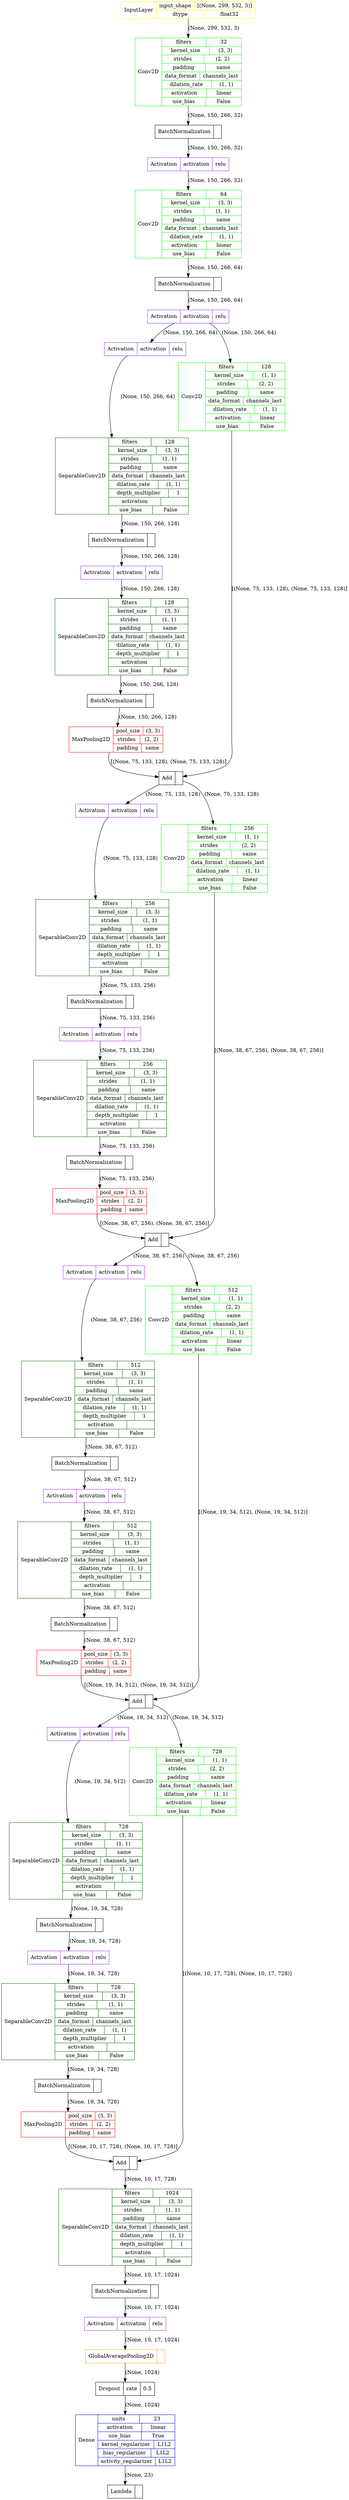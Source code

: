 digraph {
	input_1 [label="InputLayer|{{input_shape|[(None, 299, 532, 3)]}|{dtype|float32}}" color=yellow shape=record]
	conv2d [label="Conv2D|{{filters|32}|{kernel_size|(3, 3)}|{strides|(2, 2)}|{padding|same}|{data_format|channels_last}|{dilation_rate|(1, 1)}|{activation|linear}|{use_bias|False}}" color=green shape=record]
	input_1 -> conv2d [label="(None, 299, 532, 3)"]
	batch_normalization [label="BatchNormalization|{}" color=black shape=record]
	conv2d -> batch_normalization [label="(None, 150, 266, 32)"]
	activation [label="Activation|{{activation|relu}}" color=purple shape=record]
	batch_normalization -> activation [label="(None, 150, 266, 32)"]
	conv2d_1 [label="Conv2D|{{filters|64}|{kernel_size|(3, 3)}|{strides|(1, 1)}|{padding|same}|{data_format|channels_last}|{dilation_rate|(1, 1)}|{activation|linear}|{use_bias|False}}" color=green shape=record]
	activation -> conv2d_1 [label="(None, 150, 266, 32)"]
	batch_normalization_1 [label="BatchNormalization|{}" color=black shape=record]
	conv2d_1 -> batch_normalization_1 [label="(None, 150, 266, 64)"]
	activation_1 [label="Activation|{{activation|relu}}" color=purple shape=record]
	batch_normalization_1 -> activation_1 [label="(None, 150, 266, 64)"]
	activation_2 [label="Activation|{{activation|relu}}" color=purple shape=record]
	activation_1 -> activation_2 [label="(None, 150, 266, 64)"]
	separable_conv2d [label="SeparableConv2D|{{filters|128}|{kernel_size|(3, 3)}|{strides|(1, 1)}|{padding|same}|{data_format|channels_last}|{dilation_rate|(1, 1)}|{depth_multiplier|1}|{activation|<function linear at 0x7fda55fc47a0>}|{use_bias|False}}" color=darkgreen shape=record]
	activation_2 -> separable_conv2d [label="(None, 150, 266, 64)"]
	batch_normalization_2 [label="BatchNormalization|{}" color=black shape=record]
	separable_conv2d -> batch_normalization_2 [label="(None, 150, 266, 128)"]
	activation_3 [label="Activation|{{activation|relu}}" color=purple shape=record]
	batch_normalization_2 -> activation_3 [label="(None, 150, 266, 128)"]
	separable_conv2d_1 [label="SeparableConv2D|{{filters|128}|{kernel_size|(3, 3)}|{strides|(1, 1)}|{padding|same}|{data_format|channels_last}|{dilation_rate|(1, 1)}|{depth_multiplier|1}|{activation|<function linear at 0x7fda55fc47a0>}|{use_bias|False}}" color=darkgreen shape=record]
	activation_3 -> separable_conv2d_1 [label="(None, 150, 266, 128)"]
	batch_normalization_3 [label="BatchNormalization|{}" color=black shape=record]
	separable_conv2d_1 -> batch_normalization_3 [label="(None, 150, 266, 128)"]
	max_pooling2d [label="MaxPooling2D|{{pool_size|(3, 3)}|{strides|(2, 2)}|{padding|same}}" color=red shape=record]
	batch_normalization_3 -> max_pooling2d [label="(None, 150, 266, 128)"]
	conv2d_2 [label="Conv2D|{{filters|128}|{kernel_size|(1, 1)}|{strides|(2, 2)}|{padding|same}|{data_format|channels_last}|{dilation_rate|(1, 1)}|{activation|linear}|{use_bias|False}}" color=green shape=record]
	activation_1 -> conv2d_2 [label="(None, 150, 266, 64)"]
	add [label="Add|{}" color=black shape=record]
	max_pooling2d -> add [label="[(None, 75, 133, 128), (None, 75, 133, 128)]"]
	conv2d_2 -> add [label="[(None, 75, 133, 128), (None, 75, 133, 128)]"]
	activation_4 [label="Activation|{{activation|relu}}" color=purple shape=record]
	add -> activation_4 [label="(None, 75, 133, 128)"]
	separable_conv2d_2 [label="SeparableConv2D|{{filters|256}|{kernel_size|(3, 3)}|{strides|(1, 1)}|{padding|same}|{data_format|channels_last}|{dilation_rate|(1, 1)}|{depth_multiplier|1}|{activation|<function linear at 0x7fda55fc47a0>}|{use_bias|False}}" color=darkgreen shape=record]
	activation_4 -> separable_conv2d_2 [label="(None, 75, 133, 128)"]
	batch_normalization_4 [label="BatchNormalization|{}" color=black shape=record]
	separable_conv2d_2 -> batch_normalization_4 [label="(None, 75, 133, 256)"]
	activation_5 [label="Activation|{{activation|relu}}" color=purple shape=record]
	batch_normalization_4 -> activation_5 [label="(None, 75, 133, 256)"]
	separable_conv2d_3 [label="SeparableConv2D|{{filters|256}|{kernel_size|(3, 3)}|{strides|(1, 1)}|{padding|same}|{data_format|channels_last}|{dilation_rate|(1, 1)}|{depth_multiplier|1}|{activation|<function linear at 0x7fda55fc47a0>}|{use_bias|False}}" color=darkgreen shape=record]
	activation_5 -> separable_conv2d_3 [label="(None, 75, 133, 256)"]
	batch_normalization_5 [label="BatchNormalization|{}" color=black shape=record]
	separable_conv2d_3 -> batch_normalization_5 [label="(None, 75, 133, 256)"]
	max_pooling2d_1 [label="MaxPooling2D|{{pool_size|(3, 3)}|{strides|(2, 2)}|{padding|same}}" color=red shape=record]
	batch_normalization_5 -> max_pooling2d_1 [label="(None, 75, 133, 256)"]
	conv2d_3 [label="Conv2D|{{filters|256}|{kernel_size|(1, 1)}|{strides|(2, 2)}|{padding|same}|{data_format|channels_last}|{dilation_rate|(1, 1)}|{activation|linear}|{use_bias|False}}" color=green shape=record]
	add -> conv2d_3 [label="(None, 75, 133, 128)"]
	add_1 [label="Add|{}" color=black shape=record]
	max_pooling2d_1 -> add_1 [label="[(None, 38, 67, 256), (None, 38, 67, 256)]"]
	conv2d_3 -> add_1 [label="[(None, 38, 67, 256), (None, 38, 67, 256)]"]
	activation_6 [label="Activation|{{activation|relu}}" color=purple shape=record]
	add_1 -> activation_6 [label="(None, 38, 67, 256)"]
	separable_conv2d_4 [label="SeparableConv2D|{{filters|512}|{kernel_size|(3, 3)}|{strides|(1, 1)}|{padding|same}|{data_format|channels_last}|{dilation_rate|(1, 1)}|{depth_multiplier|1}|{activation|<function linear at 0x7fda55fc47a0>}|{use_bias|False}}" color=darkgreen shape=record]
	activation_6 -> separable_conv2d_4 [label="(None, 38, 67, 256)"]
	batch_normalization_6 [label="BatchNormalization|{}" color=black shape=record]
	separable_conv2d_4 -> batch_normalization_6 [label="(None, 38, 67, 512)"]
	activation_7 [label="Activation|{{activation|relu}}" color=purple shape=record]
	batch_normalization_6 -> activation_7 [label="(None, 38, 67, 512)"]
	separable_conv2d_5 [label="SeparableConv2D|{{filters|512}|{kernel_size|(3, 3)}|{strides|(1, 1)}|{padding|same}|{data_format|channels_last}|{dilation_rate|(1, 1)}|{depth_multiplier|1}|{activation|<function linear at 0x7fda55fc47a0>}|{use_bias|False}}" color=darkgreen shape=record]
	activation_7 -> separable_conv2d_5 [label="(None, 38, 67, 512)"]
	batch_normalization_7 [label="BatchNormalization|{}" color=black shape=record]
	separable_conv2d_5 -> batch_normalization_7 [label="(None, 38, 67, 512)"]
	max_pooling2d_2 [label="MaxPooling2D|{{pool_size|(3, 3)}|{strides|(2, 2)}|{padding|same}}" color=red shape=record]
	batch_normalization_7 -> max_pooling2d_2 [label="(None, 38, 67, 512)"]
	conv2d_4 [label="Conv2D|{{filters|512}|{kernel_size|(1, 1)}|{strides|(2, 2)}|{padding|same}|{data_format|channels_last}|{dilation_rate|(1, 1)}|{activation|linear}|{use_bias|False}}" color=green shape=record]
	add_1 -> conv2d_4 [label="(None, 38, 67, 256)"]
	add_2 [label="Add|{}" color=black shape=record]
	max_pooling2d_2 -> add_2 [label="[(None, 19, 34, 512), (None, 19, 34, 512)]"]
	conv2d_4 -> add_2 [label="[(None, 19, 34, 512), (None, 19, 34, 512)]"]
	activation_8 [label="Activation|{{activation|relu}}" color=purple shape=record]
	add_2 -> activation_8 [label="(None, 19, 34, 512)"]
	separable_conv2d_6 [label="SeparableConv2D|{{filters|728}|{kernel_size|(3, 3)}|{strides|(1, 1)}|{padding|same}|{data_format|channels_last}|{dilation_rate|(1, 1)}|{depth_multiplier|1}|{activation|<function linear at 0x7fda55fc47a0>}|{use_bias|False}}" color=darkgreen shape=record]
	activation_8 -> separable_conv2d_6 [label="(None, 19, 34, 512)"]
	batch_normalization_8 [label="BatchNormalization|{}" color=black shape=record]
	separable_conv2d_6 -> batch_normalization_8 [label="(None, 19, 34, 728)"]
	activation_9 [label="Activation|{{activation|relu}}" color=purple shape=record]
	batch_normalization_8 -> activation_9 [label="(None, 19, 34, 728)"]
	separable_conv2d_7 [label="SeparableConv2D|{{filters|728}|{kernel_size|(3, 3)}|{strides|(1, 1)}|{padding|same}|{data_format|channels_last}|{dilation_rate|(1, 1)}|{depth_multiplier|1}|{activation|<function linear at 0x7fda55fc47a0>}|{use_bias|False}}" color=darkgreen shape=record]
	activation_9 -> separable_conv2d_7 [label="(None, 19, 34, 728)"]
	batch_normalization_9 [label="BatchNormalization|{}" color=black shape=record]
	separable_conv2d_7 -> batch_normalization_9 [label="(None, 19, 34, 728)"]
	max_pooling2d_3 [label="MaxPooling2D|{{pool_size|(3, 3)}|{strides|(2, 2)}|{padding|same}}" color=red shape=record]
	batch_normalization_9 -> max_pooling2d_3 [label="(None, 19, 34, 728)"]
	conv2d_5 [label="Conv2D|{{filters|728}|{kernel_size|(1, 1)}|{strides|(2, 2)}|{padding|same}|{data_format|channels_last}|{dilation_rate|(1, 1)}|{activation|linear}|{use_bias|False}}" color=green shape=record]
	add_2 -> conv2d_5 [label="(None, 19, 34, 512)"]
	add_3 [label="Add|{}" color=black shape=record]
	max_pooling2d_3 -> add_3 [label="[(None, 10, 17, 728), (None, 10, 17, 728)]"]
	conv2d_5 -> add_3 [label="[(None, 10, 17, 728), (None, 10, 17, 728)]"]
	separable_conv2d_8 [label="SeparableConv2D|{{filters|1024}|{kernel_size|(3, 3)}|{strides|(1, 1)}|{padding|same}|{data_format|channels_last}|{dilation_rate|(1, 1)}|{depth_multiplier|1}|{activation|<function linear at 0x7fda55fc47a0>}|{use_bias|False}}" color=darkgreen shape=record]
	add_3 -> separable_conv2d_8 [label="(None, 10, 17, 728)"]
	batch_normalization_10 [label="BatchNormalization|{}" color=black shape=record]
	separable_conv2d_8 -> batch_normalization_10 [label="(None, 10, 17, 1024)"]
	activation_10 [label="Activation|{{activation|relu}}" color=purple shape=record]
	batch_normalization_10 -> activation_10 [label="(None, 10, 17, 1024)"]
	global_average_pooling2d [label="GlobalAveragePooling2D|{}" color=orange shape=record]
	activation_10 -> global_average_pooling2d [label="(None, 10, 17, 1024)"]
	dropout [label="Dropout|{{rate|0.5}}" color=black shape=record]
	global_average_pooling2d -> dropout [label="(None, 1024)"]
	dense [label="Dense|{{units|23}|{activation|linear}|{use_bias|True}|{kernel_regularizer|L1L2}|{bias_regularizer|L1L2}|{activity_regularizer|L1L2}}" color=blue shape=record]
	dropout -> dense [label="(None, 1024)"]
	lambda [label="Lambda|{}" color=black shape=record]
	dense -> lambda [label="(None, 23)"]
}

